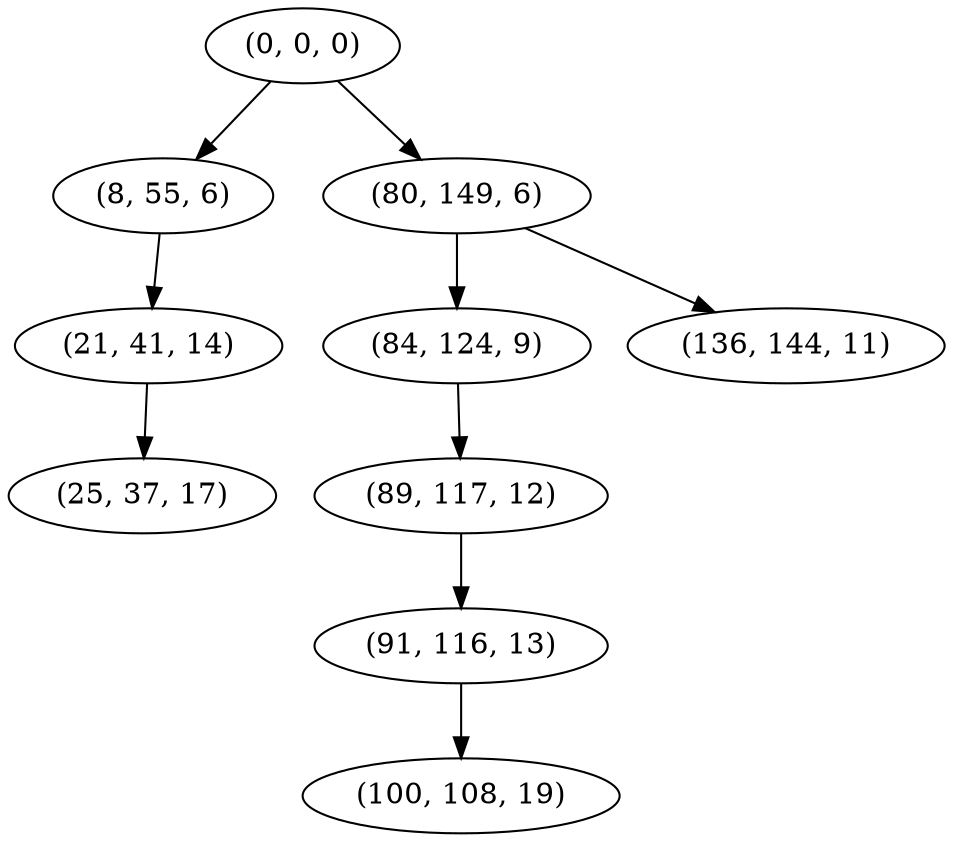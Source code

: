 digraph tree {
    "(0, 0, 0)";
    "(8, 55, 6)";
    "(21, 41, 14)";
    "(25, 37, 17)";
    "(80, 149, 6)";
    "(84, 124, 9)";
    "(89, 117, 12)";
    "(91, 116, 13)";
    "(100, 108, 19)";
    "(136, 144, 11)";
    "(0, 0, 0)" -> "(8, 55, 6)";
    "(0, 0, 0)" -> "(80, 149, 6)";
    "(8, 55, 6)" -> "(21, 41, 14)";
    "(21, 41, 14)" -> "(25, 37, 17)";
    "(80, 149, 6)" -> "(84, 124, 9)";
    "(80, 149, 6)" -> "(136, 144, 11)";
    "(84, 124, 9)" -> "(89, 117, 12)";
    "(89, 117, 12)" -> "(91, 116, 13)";
    "(91, 116, 13)" -> "(100, 108, 19)";
}
